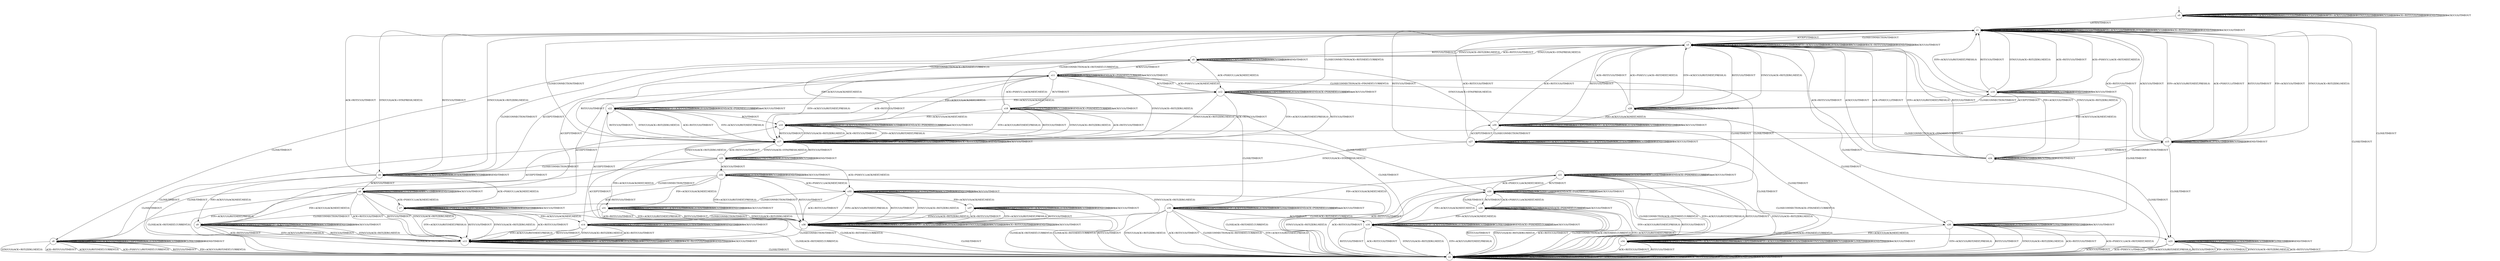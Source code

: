digraph G {
__start0 [label="" shape="none"];
s0 [shape="circle" label="s0"];
s0 -> s0[label="CLOSECONNECTION/TIMEOUT"];
s0 -> s0[label="ACK+PSH(V,V,1)/TIMEOUT"];
s0 -> s0[label="SYN+ACK(V,V,0)/TIMEOUT"];
s0 -> s0[label="RST(V,V,0)/TIMEOUT"];
s0 -> s0[label="ACCEPT/TIMEOUT"];
s0 -> s0[label="FIN+ACK(V,V,0)/TIMEOUT"];
s0 -> s1[label="LISTEN/TIMEOUT"];
s0 -> s0[label="SYN(V,V,0)/TIMEOUT"];
s0 -> s0[label="RCV/TIMEOUT"];
s0 -> s0[label="ACK+RST(V,V,0)/TIMEOUT"];
s0 -> s2[label="CLOSE/TIMEOUT"];
s0 -> s0[label="SEND/TIMEOUT"];
s0 -> s0[label="ACK(V,V,0)/TIMEOUT"];
s1 [shape="circle" label="s1"];
s1 -> s1[label="CLOSECONNECTION/TIMEOUT"];
s1 -> s1[label="ACK+PSH(V,V,1)/TIMEOUT"];
s1 -> s1[label="SYN+ACK(V,V,0)/TIMEOUT"];
s1 -> s1[label="RST(V,V,0)/TIMEOUT"];
s1 -> s3[label="ACCEPT/TIMEOUT"];
s1 -> s1[label="FIN+ACK(V,V,0)/TIMEOUT"];
s1 -> s1[label="LISTEN/TIMEOUT"];
s1 -> s4[label="SYN(V,V,0)/ACK+SYN(FRESH,NEXT,0)"];
s1 -> s1[label="RCV/TIMEOUT"];
s1 -> s1[label="ACK+RST(V,V,0)/TIMEOUT"];
s1 -> s2[label="CLOSE/TIMEOUT"];
s1 -> s1[label="SEND/TIMEOUT"];
s1 -> s1[label="ACK(V,V,0)/TIMEOUT"];
s2 [shape="circle" label="s2"];
s2 -> s2[label="CLOSECONNECTION/TIMEOUT"];
s2 -> s2[label="ACK+PSH(V,V,1)/TIMEOUT"];
s2 -> s2[label="SYN+ACK(V,V,0)/TIMEOUT"];
s2 -> s2[label="RST(V,V,0)/TIMEOUT"];
s2 -> s2[label="ACCEPT/TIMEOUT"];
s2 -> s2[label="FIN+ACK(V,V,0)/TIMEOUT"];
s2 -> s2[label="LISTEN/TIMEOUT"];
s2 -> s2[label="SYN(V,V,0)/TIMEOUT"];
s2 -> s2[label="RCV/TIMEOUT"];
s2 -> s2[label="ACK+RST(V,V,0)/TIMEOUT"];
s2 -> s2[label="CLOSE/TIMEOUT"];
s2 -> s2[label="SEND/TIMEOUT"];
s2 -> s2[label="ACK(V,V,0)/TIMEOUT"];
s3 [shape="circle" label="s3"];
s3 -> s1[label="CLOSECONNECTION/TIMEOUT"];
s3 -> s3[label="ACK+PSH(V,V,1)/TIMEOUT"];
s3 -> s3[label="SYN+ACK(V,V,0)/TIMEOUT"];
s3 -> s3[label="RST(V,V,0)/TIMEOUT"];
s3 -> s3[label="ACCEPT/TIMEOUT"];
s3 -> s3[label="FIN+ACK(V,V,0)/TIMEOUT"];
s3 -> s3[label="LISTEN/TIMEOUT"];
s3 -> s5[label="SYN(V,V,0)/ACK+SYN(FRESH,NEXT,0)"];
s3 -> s3[label="RCV/TIMEOUT"];
s3 -> s3[label="ACK+RST(V,V,0)/TIMEOUT"];
s3 -> s2[label="CLOSE/TIMEOUT"];
s3 -> s3[label="SEND/TIMEOUT"];
s3 -> s3[label="ACK(V,V,0)/TIMEOUT"];
s4 [shape="circle" label="s4"];
s4 -> s4[label="CLOSECONNECTION/TIMEOUT"];
s4 -> s7[label="ACK+PSH(V,V,1)/ACK(NEXT,NEXT,0)"];
s4 -> s4[label="SYN+ACK(V,V,0)/TIMEOUT"];
s4 -> s1[label="RST(V,V,0)/TIMEOUT"];
s4 -> s5[label="ACCEPT/TIMEOUT"];
s4 -> s9[label="FIN+ACK(V,V,0)/ACK(NEXT,NEXT,0)"];
s4 -> s4[label="LISTEN/TIMEOUT"];
s4 -> s1[label="SYN(V,V,0)/ACK+RST(ZERO,NEXT,0)"];
s4 -> s4[label="RCV/TIMEOUT"];
s4 -> s1[label="ACK+RST(V,V,0)/TIMEOUT"];
s4 -> s8[label="CLOSE/TIMEOUT"];
s4 -> s4[label="SEND/TIMEOUT"];
s4 -> s6[label="ACK(V,V,0)/TIMEOUT"];
s5 [shape="circle" label="s5"];
s5 -> s4[label="CLOSECONNECTION/TIMEOUT"];
s5 -> s12[label="ACK+PSH(V,V,1)/ACK(NEXT,NEXT,0)"];
s5 -> s5[label="SYN+ACK(V,V,0)/TIMEOUT"];
s5 -> s3[label="RST(V,V,0)/TIMEOUT"];
s5 -> s5[label="ACCEPT/TIMEOUT"];
s5 -> s10[label="FIN+ACK(V,V,0)/ACK(NEXT,NEXT,0)"];
s5 -> s5[label="LISTEN/TIMEOUT"];
s5 -> s3[label="SYN(V,V,0)/ACK+RST(ZERO,NEXT,0)"];
s5 -> s5[label="RCV/TIMEOUT"];
s5 -> s3[label="ACK+RST(V,V,0)/TIMEOUT"];
s5 -> s8[label="CLOSE/TIMEOUT"];
s5 -> s5[label="SEND/TIMEOUT"];
s5 -> s11[label="ACK(V,V,0)/TIMEOUT"];
s6 [shape="circle" label="s6"];
s6 -> s6[label="CLOSECONNECTION/TIMEOUT"];
s6 -> s7[label="ACK+PSH(V,V,1)/ACK(NEXT,NEXT,0)"];
s6 -> s13[label="SYN+ACK(V,V,0)/RST(NEXT,FRESH,0)"];
s6 -> s13[label="RST(V,V,0)/TIMEOUT"];
s6 -> s11[label="ACCEPT/TIMEOUT"];
s6 -> s9[label="FIN+ACK(V,V,0)/ACK(NEXT,NEXT,0)"];
s6 -> s6[label="LISTEN/TIMEOUT"];
s6 -> s13[label="SYN(V,V,0)/ACK+RST(ZERO,NEXT,0)"];
s6 -> s6[label="RCV/TIMEOUT"];
s6 -> s13[label="ACK+RST(V,V,0)/TIMEOUT"];
s6 -> s2[label="CLOSE/ACK+RST(NEXT,CURRENT,0)"];
s6 -> s6[label="SEND/TIMEOUT"];
s6 -> s6[label="ACK(V,V,0)/TIMEOUT"];
s7 [shape="circle" label="s7"];
s7 -> s7[label="CLOSECONNECTION/TIMEOUT"];
s7 -> s7[label="ACK+PSH(V,V,1)/ACK(NEXT,NEXT,0)"];
s7 -> s13[label="SYN+ACK(V,V,0)/RST(NEXT,FRESH,0)"];
s7 -> s13[label="RST(V,V,0)/TIMEOUT"];
s7 -> s12[label="ACCEPT/TIMEOUT"];
s7 -> s14[label="FIN+ACK(V,V,0)/ACK(NEXT,NEXT,0)"];
s7 -> s7[label="LISTEN/TIMEOUT"];
s7 -> s13[label="SYN(V,V,0)/ACK+RST(ZERO,NEXT,0)"];
s7 -> s7[label="RCV/TIMEOUT"];
s7 -> s13[label="ACK+RST(V,V,0)/TIMEOUT"];
s7 -> s2[label="CLOSE/ACK+RST(NEXT,CURRENT,0)"];
s7 -> s7[label="SEND/TIMEOUT"];
s7 -> s7[label="ACK(V,V,0)/TIMEOUT"];
s8 [shape="circle" label="s8"];
s8 -> s8[label="CLOSECONNECTION/TIMEOUT"];
s8 -> s2[label="ACK+PSH(V,V,1)/RST(NEXT,CURRENT,0)"];
s8 -> s8[label="SYN+ACK(V,V,0)/TIMEOUT"];
s8 -> s2[label="RST(V,V,0)/TIMEOUT"];
s8 -> s8[label="ACCEPT/TIMEOUT"];
s8 -> s2[label="FIN+ACK(V,V,0)/RST(NEXT,CURRENT,0)"];
s8 -> s8[label="LISTEN/TIMEOUT"];
s8 -> s2[label="SYN(V,V,0)/ACK+RST(ZERO,NEXT,0)"];
s8 -> s8[label="RCV/TIMEOUT"];
s8 -> s2[label="ACK+RST(V,V,0)/TIMEOUT"];
s8 -> s8[label="CLOSE/TIMEOUT"];
s8 -> s8[label="SEND/TIMEOUT"];
s8 -> s2[label="ACK(V,V,0)/RST(NEXT,CURRENT,0)"];
s9 [shape="circle" label="s9"];
s9 -> s9[label="CLOSECONNECTION/TIMEOUT"];
s9 -> s9[label="ACK+PSH(V,V,1)/TIMEOUT"];
s9 -> s13[label="SYN+ACK(V,V,0)/RST(NEXT,FRESH,0)"];
s9 -> s13[label="RST(V,V,0)/TIMEOUT"];
s9 -> s10[label="ACCEPT/TIMEOUT"];
s9 -> s9[label="FIN+ACK(V,V,0)/TIMEOUT"];
s9 -> s9[label="LISTEN/TIMEOUT"];
s9 -> s13[label="SYN(V,V,0)/ACK+RST(ZERO,NEXT,0)"];
s9 -> s9[label="RCV/TIMEOUT"];
s9 -> s13[label="ACK+RST(V,V,0)/TIMEOUT"];
s9 -> s2[label="CLOSE/ACK+RST(NEXT,CURRENT,0)"];
s9 -> s9[label="SEND/TIMEOUT"];
s9 -> s9[label="ACK(V,V,0)/TIMEOUT"];
s10 [shape="circle" label="s10"];
s10 -> s15[label="CLOSECONNECTION/ACK+FIN(NEXT,CURRENT,0)"];
s10 -> s10[label="ACK+PSH(V,V,1)/TIMEOUT"];
s10 -> s17[label="SYN+ACK(V,V,0)/RST(NEXT,FRESH,0)"];
s10 -> s17[label="RST(V,V,0)/TIMEOUT"];
s10 -> s10[label="ACCEPT/TIMEOUT"];
s10 -> s10[label="FIN+ACK(V,V,0)/TIMEOUT"];
s10 -> s10[label="LISTEN/TIMEOUT"];
s10 -> s17[label="SYN(V,V,0)/ACK+RST(ZERO,NEXT,0)"];
s10 -> s10[label="RCV/TIMEOUT"];
s10 -> s17[label="ACK+RST(V,V,0)/TIMEOUT"];
s10 -> s16[label="CLOSE/TIMEOUT"];
s10 -> s10[label="SEND/ACK+PSH(NEXT,CURRENT,1)"];
s10 -> s10[label="ACK(V,V,0)/TIMEOUT"];
s11 [shape="circle" label="s11"];
s11 -> s19[label="CLOSECONNECTION/ACK+FIN(NEXT,CURRENT,0)"];
s11 -> s12[label="ACK+PSH(V,V,1)/ACK(NEXT,NEXT,0)"];
s11 -> s17[label="SYN+ACK(V,V,0)/RST(NEXT,FRESH,0)"];
s11 -> s17[label="RST(V,V,0)/TIMEOUT"];
s11 -> s11[label="ACCEPT/TIMEOUT"];
s11 -> s10[label="FIN+ACK(V,V,0)/ACK(NEXT,NEXT,0)"];
s11 -> s11[label="LISTEN/TIMEOUT"];
s11 -> s17[label="SYN(V,V,0)/ACK+RST(ZERO,NEXT,0)"];
s11 -> s18[label="RCV/TIMEOUT"];
s11 -> s17[label="ACK+RST(V,V,0)/TIMEOUT"];
s11 -> s20[label="CLOSE/TIMEOUT"];
s11 -> s11[label="SEND/ACK+PSH(NEXT,CURRENT,1)"];
s11 -> s11[label="ACK(V,V,0)/TIMEOUT"];
s12 [shape="circle" label="s12"];
s12 -> s1[label="CLOSECONNECTION/ACK+RST(NEXT,CURRENT,0)"];
s12 -> s12[label="ACK+PSH(V,V,1)/ACK(NEXT,NEXT,0)"];
s12 -> s17[label="SYN+ACK(V,V,0)/RST(NEXT,FRESH,0)"];
s12 -> s17[label="RST(V,V,0)/TIMEOUT"];
s12 -> s12[label="ACCEPT/TIMEOUT"];
s12 -> s22[label="FIN+ACK(V,V,0)/ACK(NEXT,NEXT,0)"];
s12 -> s12[label="LISTEN/TIMEOUT"];
s12 -> s17[label="SYN(V,V,0)/ACK+RST(ZERO,NEXT,0)"];
s12 -> s11[label="RCV/TIMEOUT"];
s12 -> s17[label="ACK+RST(V,V,0)/TIMEOUT"];
s12 -> s21[label="CLOSE/TIMEOUT"];
s12 -> s12[label="SEND/ACK+PSH(NEXT,CURRENT,1)"];
s12 -> s12[label="ACK(V,V,0)/TIMEOUT"];
s13 [shape="circle" label="s13"];
s13 -> s13[label="CLOSECONNECTION/TIMEOUT"];
s13 -> s13[label="ACK+PSH(V,V,1)/TIMEOUT"];
s13 -> s13[label="SYN+ACK(V,V,0)/TIMEOUT"];
s13 -> s13[label="RST(V,V,0)/TIMEOUT"];
s13 -> s17[label="ACCEPT/TIMEOUT"];
s13 -> s13[label="FIN+ACK(V,V,0)/TIMEOUT"];
s13 -> s13[label="LISTEN/TIMEOUT"];
s13 -> s13[label="SYN(V,V,0)/TIMEOUT"];
s13 -> s13[label="RCV/TIMEOUT"];
s13 -> s13[label="ACK+RST(V,V,0)/TIMEOUT"];
s13 -> s2[label="CLOSE/TIMEOUT"];
s13 -> s13[label="SEND/TIMEOUT"];
s13 -> s13[label="ACK(V,V,0)/TIMEOUT"];
s14 [shape="circle" label="s14"];
s14 -> s14[label="CLOSECONNECTION/TIMEOUT"];
s14 -> s14[label="ACK+PSH(V,V,1)/TIMEOUT"];
s14 -> s13[label="SYN+ACK(V,V,0)/RST(NEXT,FRESH,0)"];
s14 -> s13[label="RST(V,V,0)/TIMEOUT"];
s14 -> s22[label="ACCEPT/TIMEOUT"];
s14 -> s14[label="FIN+ACK(V,V,0)/TIMEOUT"];
s14 -> s14[label="LISTEN/TIMEOUT"];
s14 -> s13[label="SYN(V,V,0)/ACK+RST(ZERO,NEXT,0)"];
s14 -> s14[label="RCV/TIMEOUT"];
s14 -> s13[label="ACK+RST(V,V,0)/TIMEOUT"];
s14 -> s2[label="CLOSE/ACK+RST(NEXT,CURRENT,0)"];
s14 -> s14[label="SEND/TIMEOUT"];
s14 -> s14[label="ACK(V,V,0)/TIMEOUT"];
s15 [shape="circle" label="s15"];
s15 -> s15[label="CLOSECONNECTION/TIMEOUT"];
s15 -> s1[label="ACK+PSH(V,V,1)/TIMEOUT"];
s15 -> s1[label="SYN+ACK(V,V,0)/RST(NEXT,FRESH,0)"];
s15 -> s1[label="RST(V,V,0)/TIMEOUT"];
s15 -> s24[label="ACCEPT/TIMEOUT"];
s15 -> s1[label="FIN+ACK(V,V,0)/TIMEOUT"];
s15 -> s15[label="LISTEN/TIMEOUT"];
s15 -> s1[label="SYN(V,V,0)/ACK+RST(ZERO,NEXT,0)"];
s15 -> s15[label="RCV/TIMEOUT"];
s15 -> s1[label="ACK+RST(V,V,0)/TIMEOUT"];
s15 -> s23[label="CLOSE/TIMEOUT"];
s15 -> s15[label="SEND/TIMEOUT"];
s15 -> s1[label="ACK(V,V,0)/TIMEOUT"];
s16 [shape="circle" label="s16"];
s16 -> s23[label="CLOSECONNECTION/ACK+FIN(NEXT,CURRENT,0)"];
s16 -> s16[label="ACK+PSH(V,V,1)/TIMEOUT"];
s16 -> s2[label="SYN+ACK(V,V,0)/RST(NEXT,FRESH,0)"];
s16 -> s2[label="RST(V,V,0)/TIMEOUT"];
s16 -> s16[label="ACCEPT/TIMEOUT"];
s16 -> s16[label="FIN+ACK(V,V,0)/TIMEOUT"];
s16 -> s16[label="LISTEN/TIMEOUT"];
s16 -> s2[label="SYN(V,V,0)/ACK+RST(ZERO,NEXT,0)"];
s16 -> s16[label="RCV/TIMEOUT"];
s16 -> s2[label="ACK+RST(V,V,0)/TIMEOUT"];
s16 -> s16[label="CLOSE/TIMEOUT"];
s16 -> s16[label="SEND/ACK+PSH(NEXT,CURRENT,1)"];
s16 -> s16[label="ACK(V,V,0)/TIMEOUT"];
s17 [shape="circle" label="s17"];
s17 -> s1[label="CLOSECONNECTION/TIMEOUT"];
s17 -> s17[label="ACK+PSH(V,V,1)/TIMEOUT"];
s17 -> s17[label="SYN+ACK(V,V,0)/TIMEOUT"];
s17 -> s17[label="RST(V,V,0)/TIMEOUT"];
s17 -> s17[label="ACCEPT/TIMEOUT"];
s17 -> s17[label="FIN+ACK(V,V,0)/TIMEOUT"];
s17 -> s17[label="LISTEN/TIMEOUT"];
s17 -> s25[label="SYN(V,V,0)/ACK+SYN(FRESH,NEXT,0)"];
s17 -> s17[label="RCV/TIMEOUT"];
s17 -> s17[label="ACK+RST(V,V,0)/TIMEOUT"];
s17 -> s2[label="CLOSE/TIMEOUT"];
s17 -> s17[label="SEND/TIMEOUT"];
s17 -> s17[label="ACK(V,V,0)/TIMEOUT"];
s18 [shape="circle" label="s18"];
s18 -> s1[label="CLOSECONNECTION/ACK+RST(NEXT,CURRENT,0)"];
s18 -> s11[label="ACK+PSH(V,V,1)/ACK(NEXT,NEXT,0)"];
s18 -> s17[label="SYN+ACK(V,V,0)/RST(NEXT,FRESH,0)"];
s18 -> s17[label="RST(V,V,0)/TIMEOUT"];
s18 -> s18[label="ACCEPT/TIMEOUT"];
s18 -> s10[label="FIN+ACK(V,V,0)/ACK(NEXT,NEXT,0)"];
s18 -> s18[label="LISTEN/TIMEOUT"];
s18 -> s17[label="SYN(V,V,0)/ACK+RST(ZERO,NEXT,0)"];
s18 -> s18[label="RCV/TIMEOUT"];
s18 -> s17[label="ACK+RST(V,V,0)/TIMEOUT"];
s18 -> s20[label="CLOSE/TIMEOUT"];
s18 -> s18[label="SEND/ACK+PSH(NEXT,CURRENT,1)"];
s18 -> s18[label="ACK(V,V,0)/TIMEOUT"];
s19 [shape="circle" label="s19"];
s19 -> s19[label="CLOSECONNECTION/TIMEOUT"];
s19 -> s1[label="ACK+PSH(V,V,1)/ACK+RST(NEXT,NEXT,0)"];
s19 -> s1[label="SYN+ACK(V,V,0)/RST(NEXT,FRESH,0)"];
s19 -> s1[label="RST(V,V,0)/TIMEOUT"];
s19 -> s28[label="ACCEPT/TIMEOUT"];
s19 -> s27[label="FIN+ACK(V,V,0)/ACK(NEXT,NEXT,0)"];
s19 -> s19[label="LISTEN/TIMEOUT"];
s19 -> s1[label="SYN(V,V,0)/ACK+RST(ZERO,NEXT,0)"];
s19 -> s19[label="RCV/TIMEOUT"];
s19 -> s1[label="ACK+RST(V,V,0)/TIMEOUT"];
s19 -> s26[label="CLOSE/TIMEOUT"];
s19 -> s19[label="SEND/TIMEOUT"];
s19 -> s19[label="ACK(V,V,0)/TIMEOUT"];
s20 [shape="circle" label="s20"];
s20 -> s26[label="CLOSECONNECTION/ACK+FIN(NEXT,CURRENT,0)"];
s20 -> s21[label="ACK+PSH(V,V,1)/ACK(NEXT,NEXT,0)"];
s20 -> s2[label="SYN+ACK(V,V,0)/RST(NEXT,FRESH,0)"];
s20 -> s2[label="RST(V,V,0)/TIMEOUT"];
s20 -> s20[label="ACCEPT/TIMEOUT"];
s20 -> s16[label="FIN+ACK(V,V,0)/ACK(NEXT,NEXT,0)"];
s20 -> s20[label="LISTEN/TIMEOUT"];
s20 -> s2[label="SYN(V,V,0)/ACK+RST(ZERO,NEXT,0)"];
s20 -> s29[label="RCV/TIMEOUT"];
s20 -> s2[label="ACK+RST(V,V,0)/TIMEOUT"];
s20 -> s20[label="CLOSE/TIMEOUT"];
s20 -> s20[label="SEND/ACK+PSH(NEXT,CURRENT,1)"];
s20 -> s20[label="ACK(V,V,0)/TIMEOUT"];
s21 [shape="circle" label="s21"];
s21 -> s2[label="CLOSECONNECTION/ACK+RST(NEXT,CURRENT,0)"];
s21 -> s21[label="ACK+PSH(V,V,1)/ACK(NEXT,NEXT,0)"];
s21 -> s2[label="SYN+ACK(V,V,0)/RST(NEXT,FRESH,0)"];
s21 -> s2[label="RST(V,V,0)/TIMEOUT"];
s21 -> s21[label="ACCEPT/TIMEOUT"];
s21 -> s30[label="FIN+ACK(V,V,0)/ACK(NEXT,NEXT,0)"];
s21 -> s21[label="LISTEN/TIMEOUT"];
s21 -> s2[label="SYN(V,V,0)/ACK+RST(ZERO,NEXT,0)"];
s21 -> s20[label="RCV/TIMEOUT"];
s21 -> s2[label="ACK+RST(V,V,0)/TIMEOUT"];
s21 -> s21[label="CLOSE/TIMEOUT"];
s21 -> s21[label="SEND/ACK+PSH(NEXT,CURRENT,1)"];
s21 -> s21[label="ACK(V,V,0)/TIMEOUT"];
s22 [shape="circle" label="s22"];
s22 -> s1[label="CLOSECONNECTION/ACK+RST(NEXT,CURRENT,0)"];
s22 -> s22[label="ACK+PSH(V,V,1)/TIMEOUT"];
s22 -> s17[label="SYN+ACK(V,V,0)/RST(NEXT,FRESH,0)"];
s22 -> s17[label="RST(V,V,0)/TIMEOUT"];
s22 -> s22[label="ACCEPT/TIMEOUT"];
s22 -> s22[label="FIN+ACK(V,V,0)/TIMEOUT"];
s22 -> s22[label="LISTEN/TIMEOUT"];
s22 -> s17[label="SYN(V,V,0)/ACK+RST(ZERO,NEXT,0)"];
s22 -> s10[label="RCV/TIMEOUT"];
s22 -> s17[label="ACK+RST(V,V,0)/TIMEOUT"];
s22 -> s30[label="CLOSE/TIMEOUT"];
s22 -> s22[label="SEND/ACK+PSH(NEXT,CURRENT,1)"];
s22 -> s22[label="ACK(V,V,0)/TIMEOUT"];
s23 [shape="circle" label="s23"];
s23 -> s23[label="CLOSECONNECTION/TIMEOUT"];
s23 -> s2[label="ACK+PSH(V,V,1)/TIMEOUT"];
s23 -> s2[label="SYN+ACK(V,V,0)/RST(NEXT,FRESH,0)"];
s23 -> s2[label="RST(V,V,0)/TIMEOUT"];
s23 -> s23[label="ACCEPT/TIMEOUT"];
s23 -> s2[label="FIN+ACK(V,V,0)/TIMEOUT"];
s23 -> s23[label="LISTEN/TIMEOUT"];
s23 -> s2[label="SYN(V,V,0)/ACK+RST(ZERO,NEXT,0)"];
s23 -> s23[label="RCV/TIMEOUT"];
s23 -> s2[label="ACK+RST(V,V,0)/TIMEOUT"];
s23 -> s23[label="CLOSE/TIMEOUT"];
s23 -> s23[label="SEND/TIMEOUT"];
s23 -> s2[label="ACK(V,V,0)/TIMEOUT"];
s24 [shape="circle" label="s24"];
s24 -> s15[label="CLOSECONNECTION/TIMEOUT"];
s24 -> s3[label="ACK+PSH(V,V,1)/TIMEOUT"];
s24 -> s3[label="SYN+ACK(V,V,0)/RST(NEXT,FRESH,0)"];
s24 -> s3[label="RST(V,V,0)/TIMEOUT"];
s24 -> s24[label="ACCEPT/TIMEOUT"];
s24 -> s3[label="FIN+ACK(V,V,0)/TIMEOUT"];
s24 -> s24[label="LISTEN/TIMEOUT"];
s24 -> s3[label="SYN(V,V,0)/ACK+RST(ZERO,NEXT,0)"];
s24 -> s24[label="RCV/TIMEOUT"];
s24 -> s3[label="ACK+RST(V,V,0)/TIMEOUT"];
s24 -> s23[label="CLOSE/TIMEOUT"];
s24 -> s24[label="SEND/TIMEOUT"];
s24 -> s3[label="ACK(V,V,0)/TIMEOUT"];
s25 [shape="circle" label="s25"];
s25 -> s4[label="CLOSECONNECTION/TIMEOUT"];
s25 -> s33[label="ACK+PSH(V,V,1)/ACK(NEXT,NEXT,0)"];
s25 -> s25[label="SYN+ACK(V,V,0)/TIMEOUT"];
s25 -> s17[label="RST(V,V,0)/TIMEOUT"];
s25 -> s25[label="ACCEPT/TIMEOUT"];
s25 -> s31[label="FIN+ACK(V,V,0)/ACK(NEXT,NEXT,0)"];
s25 -> s25[label="LISTEN/TIMEOUT"];
s25 -> s17[label="SYN(V,V,0)/ACK+RST(ZERO,NEXT,0)"];
s25 -> s25[label="RCV/TIMEOUT"];
s25 -> s17[label="ACK+RST(V,V,0)/TIMEOUT"];
s25 -> s8[label="CLOSE/TIMEOUT"];
s25 -> s25[label="SEND/TIMEOUT"];
s25 -> s32[label="ACK(V,V,0)/TIMEOUT"];
s26 [shape="circle" label="s26"];
s26 -> s26[label="CLOSECONNECTION/TIMEOUT"];
s26 -> s2[label="ACK+PSH(V,V,1)/ACK+RST(NEXT,NEXT,0)"];
s26 -> s2[label="SYN+ACK(V,V,0)/RST(NEXT,FRESH,0)"];
s26 -> s2[label="RST(V,V,0)/TIMEOUT"];
s26 -> s26[label="ACCEPT/TIMEOUT"];
s26 -> s34[label="FIN+ACK(V,V,0)/ACK(NEXT,NEXT,0)"];
s26 -> s26[label="LISTEN/TIMEOUT"];
s26 -> s2[label="SYN(V,V,0)/ACK+RST(ZERO,NEXT,0)"];
s26 -> s26[label="RCV/TIMEOUT"];
s26 -> s2[label="ACK+RST(V,V,0)/TIMEOUT"];
s26 -> s26[label="CLOSE/TIMEOUT"];
s26 -> s26[label="SEND/TIMEOUT"];
s26 -> s26[label="ACK(V,V,0)/TIMEOUT"];
s27 [shape="circle" label="s27"];
s27 -> s27[label="CLOSECONNECTION/TIMEOUT"];
s27 -> s27[label="ACK+PSH(V,V,1)/TIMEOUT"];
s27 -> s27[label="SYN+ACK(V,V,0)/RST(NEXT,FRESH,0)"];
s27 -> s1[label="RST(V,V,0)/TIMEOUT"];
s27 -> s35[label="ACCEPT/TIMEOUT"];
s27 -> s27[label="FIN+ACK(V,V,0)/TIMEOUT"];
s27 -> s27[label="LISTEN/TIMEOUT"];
s27 -> s4[label="SYN(V,V,0)/ACK+SYN(FRESH,NEXT,0)"];
s27 -> s27[label="RCV/TIMEOUT"];
s27 -> s1[label="ACK+RST(V,V,0)/TIMEOUT"];
s27 -> s34[label="CLOSE/TIMEOUT"];
s27 -> s27[label="SEND/TIMEOUT"];
s27 -> s27[label="ACK(V,V,0)/TIMEOUT"];
s28 [shape="circle" label="s28"];
s28 -> s19[label="CLOSECONNECTION/TIMEOUT"];
s28 -> s3[label="ACK+PSH(V,V,1)/ACK+RST(NEXT,NEXT,0)"];
s28 -> s3[label="SYN+ACK(V,V,0)/RST(NEXT,FRESH,0)"];
s28 -> s3[label="RST(V,V,0)/TIMEOUT"];
s28 -> s28[label="ACCEPT/TIMEOUT"];
s28 -> s35[label="FIN+ACK(V,V,0)/ACK(NEXT,NEXT,0)"];
s28 -> s28[label="LISTEN/TIMEOUT"];
s28 -> s3[label="SYN(V,V,0)/ACK+RST(ZERO,NEXT,0)"];
s28 -> s28[label="RCV/TIMEOUT"];
s28 -> s3[label="ACK+RST(V,V,0)/TIMEOUT"];
s28 -> s26[label="CLOSE/TIMEOUT"];
s28 -> s28[label="SEND/TIMEOUT"];
s28 -> s28[label="ACK(V,V,0)/TIMEOUT"];
s29 [shape="circle" label="s29"];
s29 -> s2[label="CLOSECONNECTION/ACK+RST(NEXT,CURRENT,0)"];
s29 -> s20[label="ACK+PSH(V,V,1)/ACK(NEXT,NEXT,0)"];
s29 -> s2[label="SYN+ACK(V,V,0)/RST(NEXT,FRESH,0)"];
s29 -> s2[label="RST(V,V,0)/TIMEOUT"];
s29 -> s29[label="ACCEPT/TIMEOUT"];
s29 -> s16[label="FIN+ACK(V,V,0)/ACK(NEXT,NEXT,0)"];
s29 -> s29[label="LISTEN/TIMEOUT"];
s29 -> s2[label="SYN(V,V,0)/ACK+RST(ZERO,NEXT,0)"];
s29 -> s29[label="RCV/TIMEOUT"];
s29 -> s2[label="ACK+RST(V,V,0)/TIMEOUT"];
s29 -> s20[label="CLOSE/TIMEOUT"];
s29 -> s29[label="SEND/ACK+PSH(NEXT,CURRENT,1)"];
s29 -> s29[label="ACK(V,V,0)/TIMEOUT"];
s30 [shape="circle" label="s30"];
s30 -> s2[label="CLOSECONNECTION/ACK+RST(NEXT,CURRENT,0)"];
s30 -> s30[label="ACK+PSH(V,V,1)/TIMEOUT"];
s30 -> s2[label="SYN+ACK(V,V,0)/RST(NEXT,FRESH,0)"];
s30 -> s2[label="RST(V,V,0)/TIMEOUT"];
s30 -> s30[label="ACCEPT/TIMEOUT"];
s30 -> s30[label="FIN+ACK(V,V,0)/TIMEOUT"];
s30 -> s30[label="LISTEN/TIMEOUT"];
s30 -> s2[label="SYN(V,V,0)/ACK+RST(ZERO,NEXT,0)"];
s30 -> s16[label="RCV/TIMEOUT"];
s30 -> s2[label="ACK+RST(V,V,0)/TIMEOUT"];
s30 -> s30[label="CLOSE/TIMEOUT"];
s30 -> s30[label="SEND/ACK+PSH(NEXT,CURRENT,1)"];
s30 -> s30[label="ACK(V,V,0)/TIMEOUT"];
s31 [shape="circle" label="s31"];
s31 -> s9[label="CLOSECONNECTION/TIMEOUT"];
s31 -> s31[label="ACK+PSH(V,V,1)/TIMEOUT"];
s31 -> s36[label="SYN+ACK(V,V,0)/RST(NEXT,FRESH,0)"];
s31 -> s36[label="RST(V,V,0)/TIMEOUT"];
s31 -> s31[label="ACCEPT/TIMEOUT"];
s31 -> s31[label="FIN+ACK(V,V,0)/TIMEOUT"];
s31 -> s31[label="LISTEN/TIMEOUT"];
s31 -> s36[label="SYN(V,V,0)/ACK+RST(ZERO,NEXT,0)"];
s31 -> s31[label="RCV/TIMEOUT"];
s31 -> s36[label="ACK+RST(V,V,0)/TIMEOUT"];
s31 -> s2[label="CLOSE/ACK+RST(NEXT,CURRENT,0)"];
s31 -> s31[label="SEND/TIMEOUT"];
s31 -> s31[label="ACK(V,V,0)/TIMEOUT"];
s32 [shape="circle" label="s32"];
s32 -> s6[label="CLOSECONNECTION/TIMEOUT"];
s32 -> s33[label="ACK+PSH(V,V,1)/ACK(NEXT,NEXT,0)"];
s32 -> s36[label="SYN+ACK(V,V,0)/RST(NEXT,FRESH,0)"];
s32 -> s36[label="RST(V,V,0)/TIMEOUT"];
s32 -> s32[label="ACCEPT/TIMEOUT"];
s32 -> s31[label="FIN+ACK(V,V,0)/ACK(NEXT,NEXT,0)"];
s32 -> s32[label="LISTEN/TIMEOUT"];
s32 -> s36[label="SYN(V,V,0)/ACK+RST(ZERO,NEXT,0)"];
s32 -> s32[label="RCV/TIMEOUT"];
s32 -> s36[label="ACK+RST(V,V,0)/TIMEOUT"];
s32 -> s2[label="CLOSE/ACK+RST(NEXT,CURRENT,0)"];
s32 -> s32[label="SEND/TIMEOUT"];
s32 -> s32[label="ACK(V,V,0)/TIMEOUT"];
s33 [shape="circle" label="s33"];
s33 -> s7[label="CLOSECONNECTION/TIMEOUT"];
s33 -> s33[label="ACK+PSH(V,V,1)/ACK(NEXT,NEXT,0)"];
s33 -> s36[label="SYN+ACK(V,V,0)/RST(NEXT,FRESH,0)"];
s33 -> s36[label="RST(V,V,0)/TIMEOUT"];
s33 -> s33[label="ACCEPT/TIMEOUT"];
s33 -> s37[label="FIN+ACK(V,V,0)/ACK(NEXT,NEXT,0)"];
s33 -> s33[label="LISTEN/TIMEOUT"];
s33 -> s36[label="SYN(V,V,0)/ACK+RST(ZERO,NEXT,0)"];
s33 -> s33[label="RCV/TIMEOUT"];
s33 -> s36[label="ACK+RST(V,V,0)/TIMEOUT"];
s33 -> s2[label="CLOSE/ACK+RST(NEXT,CURRENT,0)"];
s33 -> s33[label="SEND/TIMEOUT"];
s33 -> s33[label="ACK(V,V,0)/TIMEOUT"];
s34 [shape="circle" label="s34"];
s34 -> s34[label="CLOSECONNECTION/TIMEOUT"];
s34 -> s34[label="ACK+PSH(V,V,1)/TIMEOUT"];
s34 -> s34[label="SYN+ACK(V,V,0)/RST(NEXT,FRESH,0)"];
s34 -> s2[label="RST(V,V,0)/TIMEOUT"];
s34 -> s34[label="ACCEPT/TIMEOUT"];
s34 -> s34[label="FIN+ACK(V,V,0)/TIMEOUT"];
s34 -> s34[label="LISTEN/TIMEOUT"];
s34 -> s34[label="SYN(V,V,0)/TIMEOUT"];
s34 -> s34[label="RCV/TIMEOUT"];
s34 -> s2[label="ACK+RST(V,V,0)/TIMEOUT"];
s34 -> s34[label="CLOSE/TIMEOUT"];
s34 -> s34[label="SEND/TIMEOUT"];
s34 -> s34[label="ACK(V,V,0)/TIMEOUT"];
s35 [shape="circle" label="s35"];
s35 -> s27[label="CLOSECONNECTION/TIMEOUT"];
s35 -> s35[label="ACK+PSH(V,V,1)/TIMEOUT"];
s35 -> s35[label="SYN+ACK(V,V,0)/RST(NEXT,FRESH,0)"];
s35 -> s3[label="RST(V,V,0)/TIMEOUT"];
s35 -> s35[label="ACCEPT/TIMEOUT"];
s35 -> s35[label="FIN+ACK(V,V,0)/TIMEOUT"];
s35 -> s35[label="LISTEN/TIMEOUT"];
s35 -> s5[label="SYN(V,V,0)/ACK+SYN(FRESH,NEXT,0)"];
s35 -> s35[label="RCV/TIMEOUT"];
s35 -> s3[label="ACK+RST(V,V,0)/TIMEOUT"];
s35 -> s34[label="CLOSE/TIMEOUT"];
s35 -> s35[label="SEND/TIMEOUT"];
s35 -> s35[label="ACK(V,V,0)/TIMEOUT"];
s36 [shape="circle" label="s36"];
s36 -> s13[label="CLOSECONNECTION/TIMEOUT"];
s36 -> s36[label="ACK+PSH(V,V,1)/TIMEOUT"];
s36 -> s36[label="SYN+ACK(V,V,0)/TIMEOUT"];
s36 -> s36[label="RST(V,V,0)/TIMEOUT"];
s36 -> s36[label="ACCEPT/TIMEOUT"];
s36 -> s36[label="FIN+ACK(V,V,0)/TIMEOUT"];
s36 -> s36[label="LISTEN/TIMEOUT"];
s36 -> s36[label="SYN(V,V,0)/TIMEOUT"];
s36 -> s36[label="RCV/TIMEOUT"];
s36 -> s36[label="ACK+RST(V,V,0)/TIMEOUT"];
s36 -> s2[label="CLOSE/TIMEOUT"];
s36 -> s36[label="SEND/TIMEOUT"];
s36 -> s36[label="ACK(V,V,0)/TIMEOUT"];
s37 [shape="circle" label="s37"];
s37 -> s14[label="CLOSECONNECTION/TIMEOUT"];
s37 -> s37[label="ACK+PSH(V,V,1)/TIMEOUT"];
s37 -> s36[label="SYN+ACK(V,V,0)/RST(NEXT,FRESH,0)"];
s37 -> s36[label="RST(V,V,0)/TIMEOUT"];
s37 -> s37[label="ACCEPT/TIMEOUT"];
s37 -> s37[label="FIN+ACK(V,V,0)/TIMEOUT"];
s37 -> s37[label="LISTEN/TIMEOUT"];
s37 -> s36[label="SYN(V,V,0)/ACK+RST(ZERO,NEXT,0)"];
s37 -> s37[label="RCV/TIMEOUT"];
s37 -> s36[label="ACK+RST(V,V,0)/TIMEOUT"];
s37 -> s2[label="CLOSE/ACK+RST(NEXT,CURRENT,0)"];
s37 -> s37[label="SEND/TIMEOUT"];
s37 -> s37[label="ACK(V,V,0)/TIMEOUT"];
__start0 -> s0;
}
